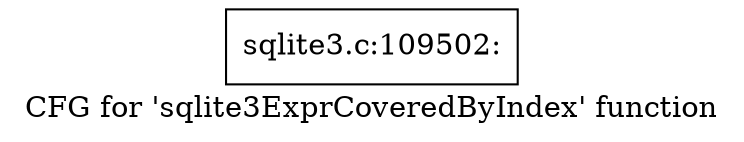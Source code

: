 digraph "CFG for 'sqlite3ExprCoveredByIndex' function" {
	label="CFG for 'sqlite3ExprCoveredByIndex' function";

	Node0x55c0f97aadb0 [shape=record,label="{sqlite3.c:109502:}"];
}
